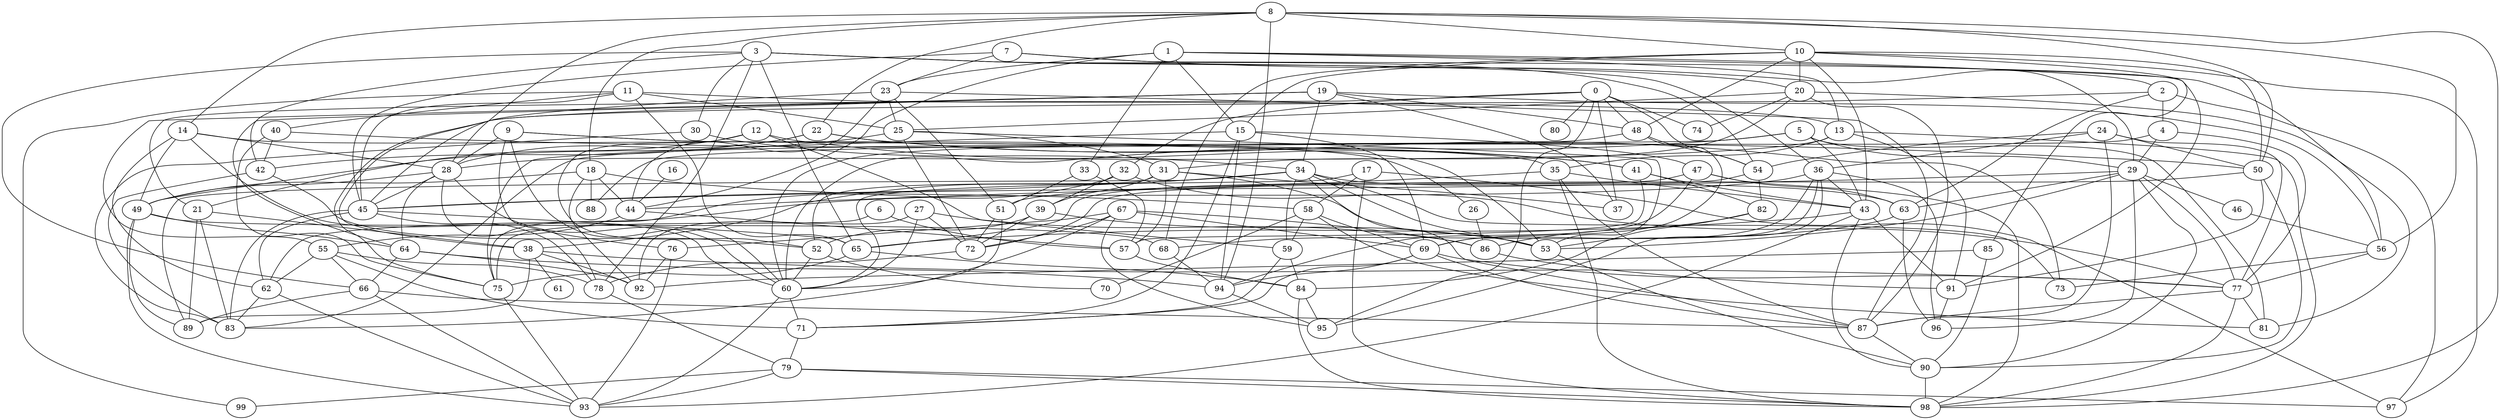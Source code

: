 strict graph "gnp_random_graph(100,0.06)" {
0;
1;
2;
3;
4;
5;
6;
7;
8;
9;
10;
11;
12;
13;
14;
15;
16;
17;
18;
19;
20;
21;
22;
23;
24;
25;
26;
27;
28;
29;
30;
31;
32;
33;
34;
35;
36;
37;
38;
39;
40;
41;
42;
43;
44;
45;
46;
47;
48;
49;
50;
51;
52;
53;
54;
55;
56;
57;
58;
59;
60;
61;
62;
63;
64;
65;
66;
67;
68;
69;
70;
71;
72;
73;
74;
75;
76;
77;
78;
79;
80;
81;
82;
83;
84;
85;
86;
87;
88;
89;
90;
91;
92;
93;
94;
95;
96;
97;
98;
99;
0 -- 32  [is_available=True, prob="0.312414335083"];
0 -- 80  [is_available=True, prob="1.0"];
0 -- 37  [is_available=True, prob="0.61688069421"];
0 -- 74  [is_available=True, prob="0.729841216726"];
0 -- 48  [is_available=True, prob="0.254420161982"];
0 -- 21  [is_available=True, prob="0.990072064691"];
0 -- 54  [is_available=True, prob="0.143290348965"];
0 -- 95  [is_available=True, prob="1.0"];
1 -- 33  [is_available=True, prob="0.458768945291"];
1 -- 2  [is_available=True, prob="1.0"];
1 -- 44  [is_available=True, prob="1.0"];
1 -- 13  [is_available=True, prob="0.0901964162933"];
1 -- 15  [is_available=True, prob="0.0918752911439"];
1 -- 23  [is_available=True, prob="0.162280784421"];
1 -- 56  [is_available=True, prob="0.640015044169"];
2 -- 75  [is_available=True, prob="0.173381733444"];
2 -- 4  [is_available=True, prob="0.52715594599"];
2 -- 97  [is_available=True, prob="0.0595798894594"];
2 -- 63  [is_available=True, prob="0.00914597127708"];
3 -- 65  [is_available=True, prob="0.744597594523"];
3 -- 66  [is_available=True, prob="0.0159568381142"];
3 -- 36  [is_available=True, prob="0.158155839393"];
3 -- 42  [is_available=True, prob="0.598648570861"];
3 -- 78  [is_available=True, prob="0.0398824276721"];
3 -- 20  [is_available=True, prob="0.203401359325"];
3 -- 54  [is_available=True, prob="0.0695884328989"];
3 -- 30  [is_available=True, prob="0.184943801384"];
4 -- 83  [is_available=True, prob="0.668982890021"];
4 -- 29  [is_available=True, prob="0.115619068914"];
4 -- 77  [is_available=True, prob="0.857522518216"];
5 -- 88  [is_available=True, prob="0.948323645955"];
5 -- 81  [is_available=True, prob="0.100731525923"];
5 -- 43  [is_available=True, prob="0.56317560403"];
5 -- 60  [is_available=True, prob="0.0707773390559"];
5 -- 29  [is_available=True, prob="0.224376746654"];
6 -- 57  [is_available=True, prob="0.406870065066"];
6 -- 75  [is_available=True, prob="1.0"];
7 -- 45  [is_available=True, prob="0.392598633872"];
7 -- 91  [is_available=True, prob="0.517632819314"];
7 -- 29  [is_available=True, prob="0.292793807833"];
7 -- 23  [is_available=True, prob="1.0"];
8 -- 98  [is_available=True, prob="1.0"];
8 -- 10  [is_available=True, prob="0.156459937159"];
8 -- 18  [is_available=True, prob="0.426136648285"];
8 -- 14  [is_available=True, prob="0.598471889155"];
8 -- 50  [is_available=True, prob="0.929323460307"];
8 -- 22  [is_available=True, prob="1.0"];
8 -- 56  [is_available=True, prob="1.0"];
8 -- 28  [is_available=True, prob="1.0"];
8 -- 94  [is_available=True, prob="0.917697857242"];
9 -- 76  [is_available=True, prob="0.765809842576"];
9 -- 60  [is_available=True, prob="0.155130229881"];
9 -- 35  [is_available=True, prob="1.0"];
9 -- 28  [is_available=True, prob="1.0"];
9 -- 53  [is_available=True, prob="0.920993525567"];
10 -- 97  [is_available=True, prob="0.955044594111"];
10 -- 68  [is_available=True, prob="0.403196626718"];
10 -- 43  [is_available=True, prob="1.0"];
10 -- 15  [is_available=True, prob="1.0"];
10 -- 48  [is_available=True, prob="0.413557368802"];
10 -- 50  [is_available=True, prob="1.0"];
10 -- 20  [is_available=True, prob="0.0483729294259"];
10 -- 85  [is_available=True, prob="0.272837480511"];
11 -- 65  [is_available=True, prob="0.137178351688"];
11 -- 99  [is_available=True, prob="0.0778833588635"];
11 -- 40  [is_available=True, prob="0.661349775636"];
11 -- 13  [is_available=True, prob="0.452013866298"];
11 -- 45  [is_available=True, prob="1.0"];
11 -- 25  [is_available=True, prob="0.464946941737"];
12 -- 41  [is_available=True, prob="1.0"];
12 -- 59  [is_available=True, prob="1.0"];
12 -- 52  [is_available=True, prob="0.435132931938"];
12 -- 21  [is_available=True, prob="1.0"];
13 -- 98  [is_available=True, prob="0.929811674715"];
13 -- 35  [is_available=True, prob="0.731234610518"];
13 -- 91  [is_available=True, prob="0.581616727909"];
13 -- 28  [is_available=True, prob="0.563035168095"];
14 -- 60  [is_available=True, prob="0.930034326619"];
14 -- 49  [is_available=True, prob="0.529341915409"];
14 -- 26  [is_available=True, prob="0.081654837144"];
14 -- 28  [is_available=True, prob="1.0"];
14 -- 62  [is_available=True, prob="0.429085331251"];
15 -- 69  [is_available=True, prob="0.118745742794"];
15 -- 71  [is_available=True, prob="0.478885876823"];
15 -- 75  [is_available=True, prob="0.263640690999"];
15 -- 47  [is_available=True, prob="0.393956323469"];
15 -- 94  [is_available=True, prob="0.158957108978"];
16 -- 44  [is_available=True, prob="0.338171547755"];
17 -- 97  [is_available=True, prob="0.859226089041"];
17 -- 58  [is_available=True, prob="1.0"];
17 -- 60  [is_available=True, prob="0.724875325292"];
17 -- 98  [is_available=True, prob="0.913967810335"];
18 -- 44  [is_available=True, prob="0.260066952846"];
18 -- 49  [is_available=True, prob="0.121785555739"];
18 -- 88  [is_available=True, prob="0.873653331899"];
18 -- 58  [is_available=True, prob="1.0"];
18 -- 92  [is_available=True, prob="0.411998400622"];
19 -- 64  [is_available=True, prob="0.963960806801"];
19 -- 34  [is_available=True, prob="0.389837614375"];
19 -- 37  [is_available=True, prob="0.370951702458"];
19 -- 38  [is_available=True, prob="0.505806811257"];
19 -- 48  [is_available=True, prob="0.740233735794"];
19 -- 55  [is_available=True, prob="1.0"];
19 -- 56  [is_available=True, prob="0.794874329602"];
20 -- 81  [is_available=True, prob="0.73145671606"];
20 -- 87  [is_available=True, prob="1.0"];
20 -- 25  [is_available=True, prob="0.758034549625"];
20 -- 74  [is_available=True, prob="0.954318751203"];
20 -- 31  [is_available=True, prob="0.0505493384427"];
21 -- 89  [is_available=True, prob="0.831399976555"];
21 -- 83  [is_available=True, prob="1.0"];
21 -- 38  [is_available=True, prob="1.0"];
22 -- 41  [is_available=True, prob="0.0774757254066"];
22 -- 42  [is_available=True, prob="0.219552853971"];
22 -- 28  [is_available=True, prob="0.317334966256"];
22 -- 73  [is_available=True, prob="0.69075570088"];
23 -- 44  [is_available=True, prob="0.280881352725"];
23 -- 45  [is_available=True, prob="1.0"];
23 -- 51  [is_available=True, prob="0.814268206868"];
23 -- 87  [is_available=True, prob="0.0671784309495"];
23 -- 25  [is_available=True, prob="0.690235018779"];
24 -- 50  [is_available=True, prob="0.181903474363"];
24 -- 36  [is_available=True, prob="0.707513159715"];
24 -- 77  [is_available=True, prob="1.0"];
24 -- 54  [is_available=True, prob="0.183475879639"];
24 -- 87  [is_available=True, prob="0.418148688116"];
25 -- 72  [is_available=True, prob="0.564377501876"];
25 -- 49  [is_available=True, prob="1.0"];
25 -- 53  [is_available=True, prob="0.583950715628"];
25 -- 31  [is_available=True, prob="0.866192997855"];
26 -- 86  [is_available=True, prob="0.700673629517"];
27 -- 72  [is_available=True, prob="0.881192446486"];
27 -- 92  [is_available=True, prob="0.211495104175"];
27 -- 60  [is_available=True, prob="0.516711074472"];
27 -- 86  [is_available=True, prob="0.884072116645"];
28 -- 64  [is_available=True, prob="1.0"];
28 -- 45  [is_available=True, prob="0.753751677668"];
28 -- 49  [is_available=True, prob="0.971465365286"];
28 -- 78  [is_available=True, prob="0.275313848799"];
28 -- 60  [is_available=True, prob="0.697719795312"];
29 -- 96  [is_available=True, prob="0.76868647764"];
29 -- 45  [is_available=True, prob="0.798661529251"];
29 -- 46  [is_available=True, prob="0.976854499615"];
29 -- 77  [is_available=True, prob="0.94746302791"];
29 -- 53  [is_available=True, prob="1.0"];
29 -- 90  [is_available=True, prob="0.816858940008"];
29 -- 63  [is_available=True, prob="0.491499526039"];
30 -- 83  [is_available=True, prob="0.484661474569"];
30 -- 34  [is_available=True, prob="0.425158203649"];
31 -- 37  [is_available=True, prob="0.387732137734"];
31 -- 39  [is_available=True, prob="0.648977339858"];
31 -- 52  [is_available=True, prob="0.932699937459"];
31 -- 53  [is_available=True, prob="1.0"];
31 -- 57  [is_available=True, prob="0.961150402911"];
32 -- 75  [is_available=True, prob="1.0"];
32 -- 77  [is_available=True, prob="0.974270897247"];
32 -- 39  [is_available=True, prob="1.0"];
33 -- 51  [is_available=True, prob="1.0"];
33 -- 57  [is_available=True, prob="0.786666287437"];
34 -- 38  [is_available=True, prob="0.179128588646"];
34 -- 73  [is_available=True, prob="0.0687655027368"];
34 -- 45  [is_available=True, prob="0.768685788056"];
34 -- 53  [is_available=True, prob="0.362535061644"];
34 -- 87  [is_available=True, prob="0.240650934056"];
34 -- 89  [is_available=True, prob="0.350839224283"];
34 -- 59  [is_available=True, prob="1.0"];
34 -- 63  [is_available=True, prob="0.0237091469252"];
35 -- 98  [is_available=True, prob="0.923603020687"];
35 -- 43  [is_available=True, prob="0.630396484162"];
35 -- 44  [is_available=True, prob="0.684863077345"];
35 -- 87  [is_available=True, prob="1.0"];
36 -- 96  [is_available=True, prob="1.0"];
36 -- 69  [is_available=True, prob="0.600464170125"];
36 -- 43  [is_available=True, prob="0.318678444239"];
36 -- 53  [is_available=True, prob="1.0"];
36 -- 62  [is_available=True, prob="0.647529951538"];
36 -- 95  [is_available=True, prob="0.227482657399"];
38 -- 77  [is_available=True, prob="0.0677945485115"];
38 -- 89  [is_available=True, prob="0.626731175206"];
38 -- 92  [is_available=True, prob="0.676390705732"];
38 -- 61  [is_available=True, prob="1.0"];
39 -- 72  [is_available=True, prob="0.051779965154"];
39 -- 52  [is_available=True, prob="0.657712394741"];
39 -- 53  [is_available=True, prob="0.799836705644"];
40 -- 75  [is_available=True, prob="0.735744865611"];
40 -- 42  [is_available=True, prob="0.827626437231"];
40 -- 50  [is_available=True, prob="0.306193757216"];
41 -- 57  [is_available=True, prob="0.616599540535"];
41 -- 82  [is_available=True, prob="0.933671725259"];
41 -- 43  [is_available=True, prob="0.321626910454"];
42 -- 83  [is_available=True, prob="1.0"];
42 -- 52  [is_available=True, prob="0.807689667211"];
43 -- 65  [is_available=True, prob="0.230599797953"];
43 -- 90  [is_available=True, prob="0.74770162739"];
43 -- 91  [is_available=True, prob="0.62805279047"];
43 -- 93  [is_available=True, prob="1.0"];
44 -- 55  [is_available=True, prob="0.499922859928"];
44 -- 57  [is_available=True, prob="0.848960990736"];
45 -- 65  [is_available=True, prob="0.258072677457"];
45 -- 78  [is_available=True, prob="0.518943436716"];
45 -- 83  [is_available=True, prob="1.0"];
45 -- 62  [is_available=True, prob="1.0"];
46 -- 56  [is_available=True, prob="0.754524858225"];
47 -- 65  [is_available=True, prob="0.584085384416"];
47 -- 98  [is_available=True, prob="0.489868456421"];
47 -- 63  [is_available=True, prob="0.0725344769341"];
47 -- 94  [is_available=True, prob="0.759698334395"];
48 -- 69  [is_available=True, prob="1.0"];
48 -- 54  [is_available=True, prob="0.382879439261"];
48 -- 60  [is_available=True, prob="0.683366893229"];
49 -- 64  [is_available=True, prob="0.246815041941"];
49 -- 68  [is_available=True, prob="1.0"];
49 -- 89  [is_available=True, prob="1.0"];
49 -- 93  [is_available=True, prob="0.673743989315"];
50 -- 51  [is_available=True, prob="1.0"];
50 -- 90  [is_available=True, prob="0.144172893205"];
50 -- 91  [is_available=True, prob="1.0"];
51 -- 72  [is_available=True, prob="0.371552846062"];
51 -- 60  [is_available=True, prob="0.189423579772"];
52 -- 70  [is_available=True, prob="0.78771254152"];
52 -- 60  [is_available=True, prob="0.342464980376"];
53 -- 90  [is_available=True, prob="1.0"];
54 -- 72  [is_available=True, prob="0.808135002185"];
54 -- 82  [is_available=True, prob="0.202488808152"];
55 -- 66  [is_available=True, prob="0.183361504186"];
55 -- 71  [is_available=True, prob="1.0"];
55 -- 78  [is_available=True, prob="1.0"];
55 -- 62  [is_available=True, prob="0.401742015777"];
56 -- 73  [is_available=True, prob="0.520593450572"];
56 -- 77  [is_available=True, prob="1.0"];
57 -- 84  [is_available=True, prob="0.128077474261"];
58 -- 69  [is_available=True, prob="0.328397879137"];
58 -- 70  [is_available=True, prob="0.261969665916"];
58 -- 81  [is_available=True, prob="1.0"];
58 -- 59  [is_available=True, prob="0.317130046877"];
59 -- 84  [is_available=True, prob="0.524205352624"];
59 -- 71  [is_available=True, prob="0.863747607187"];
60 -- 71  [is_available=True, prob="0.793642622599"];
60 -- 93  [is_available=True, prob="0.65808154984"];
62 -- 83  [is_available=True, prob="0.537959302443"];
62 -- 93  [is_available=True, prob="1.0"];
63 -- 96  [is_available=True, prob="0.68920684607"];
63 -- 68  [is_available=True, prob="0.171315665089"];
64 -- 66  [is_available=True, prob="0.487593096537"];
64 -- 92  [is_available=True, prob="0.994130277406"];
64 -- 94  [is_available=True, prob="0.721010617853"];
65 -- 75  [is_available=True, prob="0.0699513041916"];
65 -- 84  [is_available=True, prob="0.771641951293"];
66 -- 87  [is_available=True, prob="1.0"];
66 -- 89  [is_available=True, prob="0.943824568367"];
66 -- 93  [is_available=True, prob="0.403863657901"];
67 -- 69  [is_available=True, prob="1.0"];
67 -- 72  [is_available=True, prob="0.0215855186583"];
67 -- 76  [is_available=True, prob="0.645286448596"];
67 -- 83  [is_available=True, prob="1.0"];
67 -- 86  [is_available=True, prob="0.9145742742"];
67 -- 95  [is_available=True, prob="0.947977213035"];
68 -- 94  [is_available=True, prob="0.177545498766"];
69 -- 71  [is_available=True, prob="0.375879382778"];
69 -- 77  [is_available=True, prob="0.527350722863"];
69 -- 87  [is_available=True, prob="1.0"];
69 -- 94  [is_available=True, prob="0.666423460371"];
71 -- 79  [is_available=True, prob="0.657083754431"];
72 -- 78  [is_available=True, prob="1.0"];
75 -- 93  [is_available=True, prob="0.835762969788"];
76 -- 92  [is_available=True, prob="0.327975222125"];
76 -- 93  [is_available=True, prob="0.297218809608"];
77 -- 98  [is_available=True, prob="1.0"];
77 -- 81  [is_available=True, prob="1.0"];
77 -- 87  [is_available=True, prob="1.0"];
78 -- 79  [is_available=True, prob="1.0"];
79 -- 97  [is_available=True, prob="0.361852856518"];
79 -- 98  [is_available=True, prob="0.0793764801892"];
79 -- 99  [is_available=True, prob="1.0"];
79 -- 93  [is_available=True, prob="0.780439817561"];
82 -- 84  [is_available=True, prob="1.0"];
82 -- 86  [is_available=True, prob="0.982889707768"];
84 -- 98  [is_available=True, prob="0.809619967055"];
84 -- 95  [is_available=True, prob="0.756537234238"];
85 -- 92  [is_available=True, prob="0.611902986163"];
85 -- 90  [is_available=True, prob="0.89510234854"];
86 -- 91  [is_available=True, prob="1.0"];
87 -- 90  [is_available=True, prob="0.388187192618"];
90 -- 98  [is_available=True, prob="1.0"];
91 -- 96  [is_available=True, prob="0.937192463562"];
94 -- 95  [is_available=True, prob="0.21790698154"];
}
